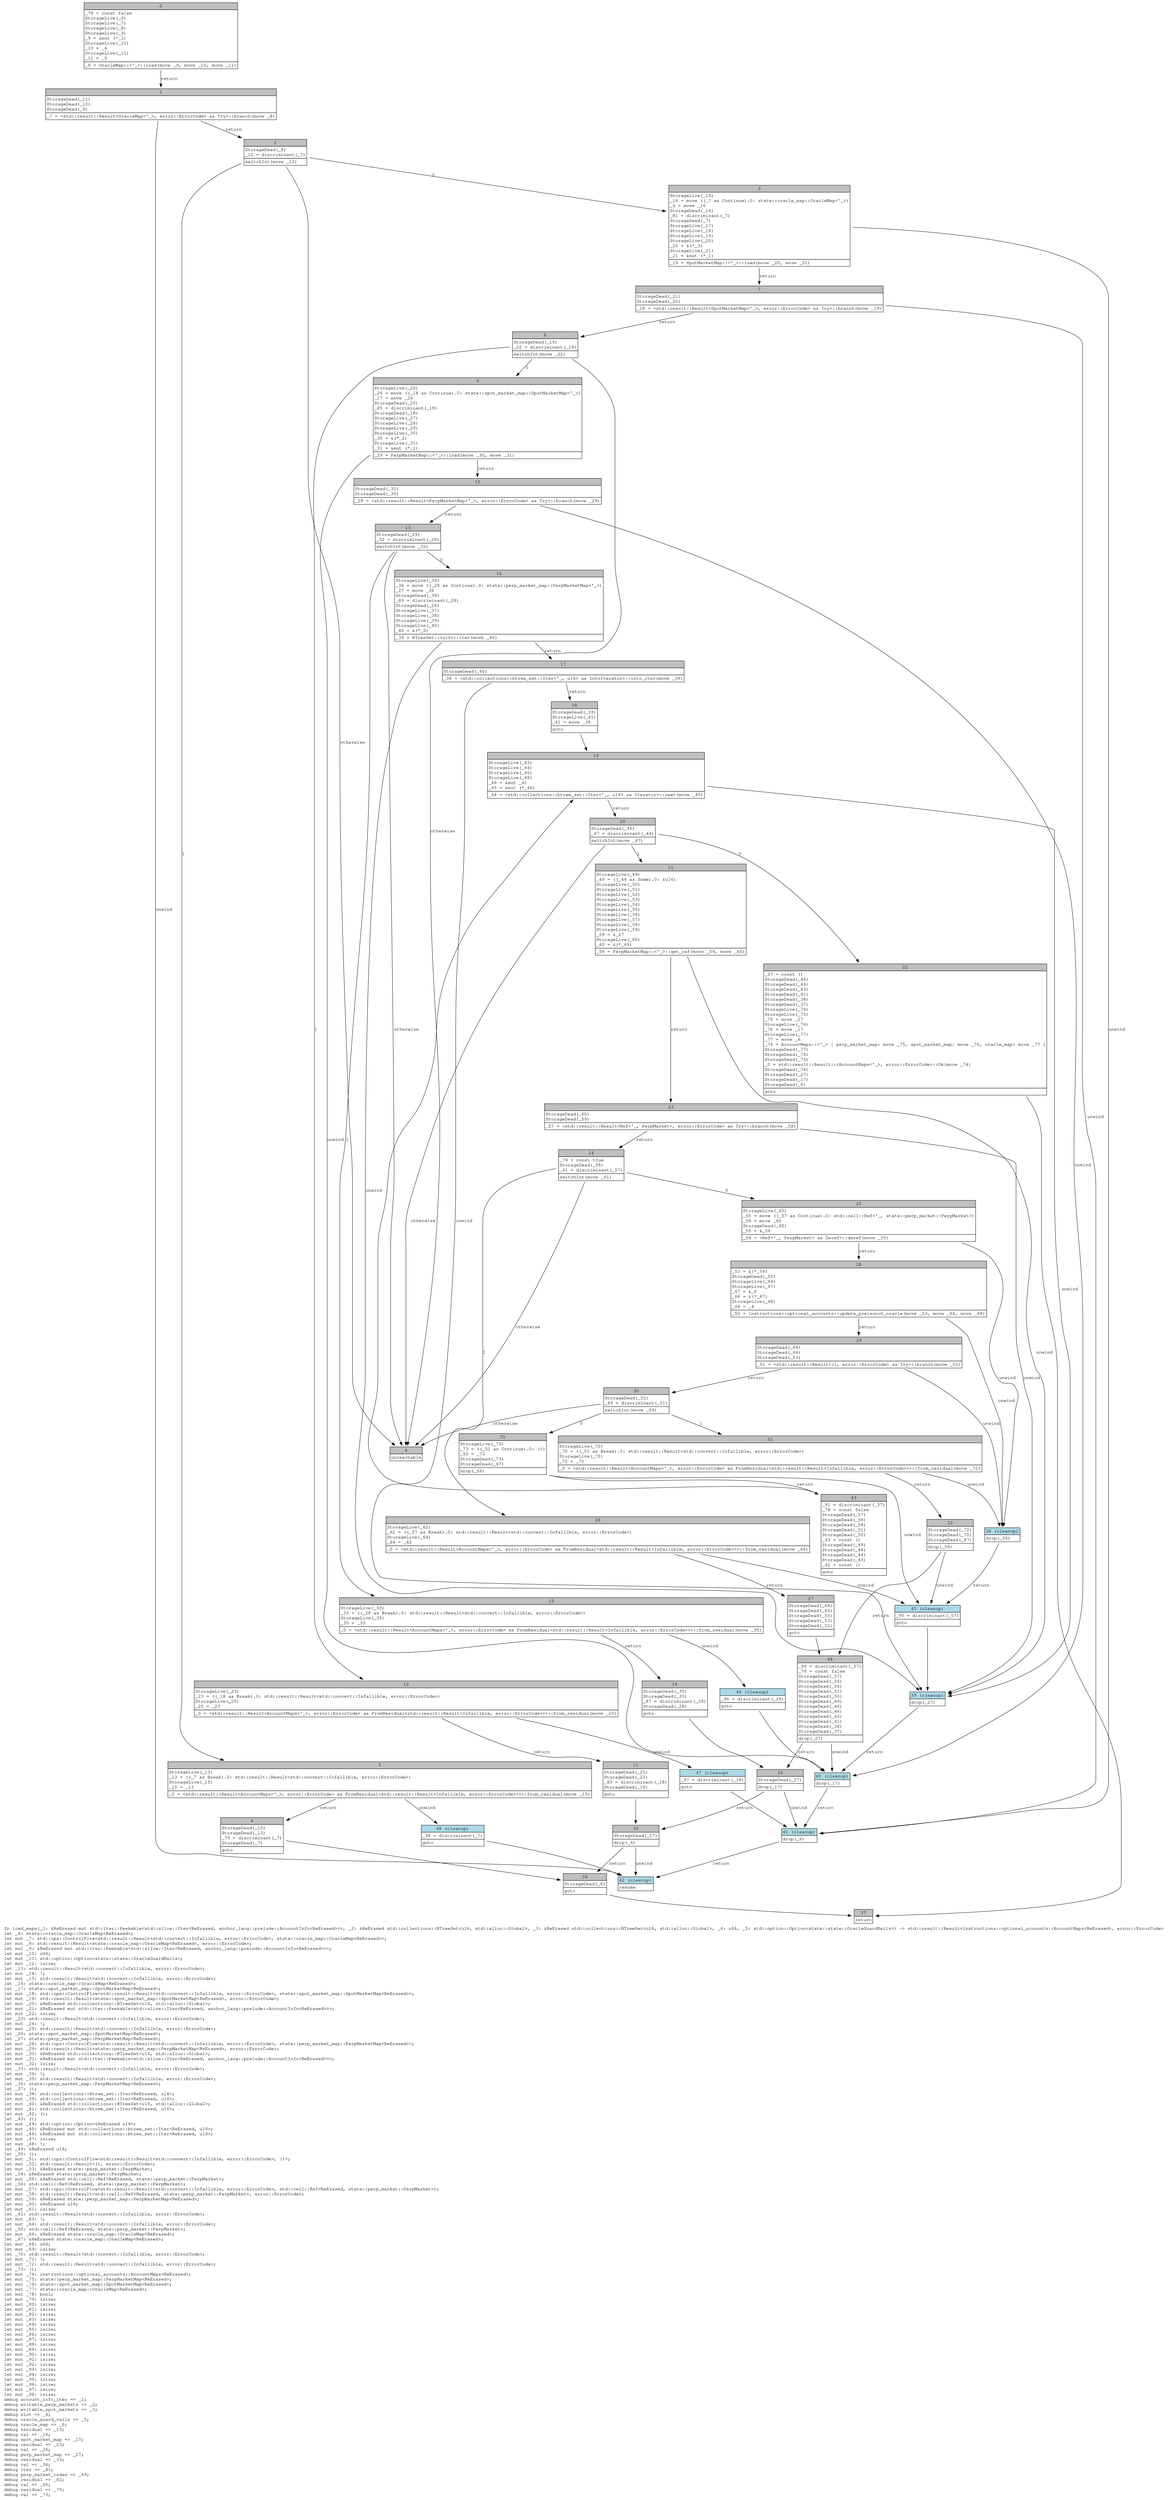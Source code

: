 digraph Mir_0_1439 {
    graph [fontname="Courier, monospace"];
    node [fontname="Courier, monospace"];
    edge [fontname="Courier, monospace"];
    label=<fn load_maps(_1: &amp;ReErased mut std::iter::Peekable&lt;std::slice::Iter&lt;ReErased, anchor_lang::prelude::AccountInfo&lt;ReErased&gt;&gt;&gt;, _2: &amp;ReErased std::collections::BTreeSet&lt;u16, std::alloc::Global&gt;, _3: &amp;ReErased std::collections::BTreeSet&lt;u16, std::alloc::Global&gt;, _4: u64, _5: std::option::Option&lt;state::state::OracleGuardRails&gt;) -&gt; std::result::Result&lt;instructions::optional_accounts::AccountMaps&lt;ReErased&gt;, error::ErrorCode&gt;<br align="left"/>let _6: state::oracle_map::OracleMap&lt;ReErased&gt;;<br align="left"/>let mut _7: std::ops::ControlFlow&lt;std::result::Result&lt;std::convert::Infallible, error::ErrorCode&gt;, state::oracle_map::OracleMap&lt;ReErased&gt;&gt;;<br align="left"/>let mut _8: std::result::Result&lt;state::oracle_map::OracleMap&lt;ReErased&gt;, error::ErrorCode&gt;;<br align="left"/>let mut _9: &amp;ReErased mut std::iter::Peekable&lt;std::slice::Iter&lt;ReErased, anchor_lang::prelude::AccountInfo&lt;ReErased&gt;&gt;&gt;;<br align="left"/>let mut _10: u64;<br align="left"/>let mut _11: std::option::Option&lt;state::state::OracleGuardRails&gt;;<br align="left"/>let mut _12: isize;<br align="left"/>let _13: std::result::Result&lt;std::convert::Infallible, error::ErrorCode&gt;;<br align="left"/>let mut _14: !;<br align="left"/>let mut _15: std::result::Result&lt;std::convert::Infallible, error::ErrorCode&gt;;<br align="left"/>let _16: state::oracle_map::OracleMap&lt;ReErased&gt;;<br align="left"/>let _17: state::spot_market_map::SpotMarketMap&lt;ReErased&gt;;<br align="left"/>let mut _18: std::ops::ControlFlow&lt;std::result::Result&lt;std::convert::Infallible, error::ErrorCode&gt;, state::spot_market_map::SpotMarketMap&lt;ReErased&gt;&gt;;<br align="left"/>let mut _19: std::result::Result&lt;state::spot_market_map::SpotMarketMap&lt;ReErased&gt;, error::ErrorCode&gt;;<br align="left"/>let mut _20: &amp;ReErased std::collections::BTreeSet&lt;u16, std::alloc::Global&gt;;<br align="left"/>let mut _21: &amp;ReErased mut std::iter::Peekable&lt;std::slice::Iter&lt;ReErased, anchor_lang::prelude::AccountInfo&lt;ReErased&gt;&gt;&gt;;<br align="left"/>let mut _22: isize;<br align="left"/>let _23: std::result::Result&lt;std::convert::Infallible, error::ErrorCode&gt;;<br align="left"/>let mut _24: !;<br align="left"/>let mut _25: std::result::Result&lt;std::convert::Infallible, error::ErrorCode&gt;;<br align="left"/>let _26: state::spot_market_map::SpotMarketMap&lt;ReErased&gt;;<br align="left"/>let _27: state::perp_market_map::PerpMarketMap&lt;ReErased&gt;;<br align="left"/>let mut _28: std::ops::ControlFlow&lt;std::result::Result&lt;std::convert::Infallible, error::ErrorCode&gt;, state::perp_market_map::PerpMarketMap&lt;ReErased&gt;&gt;;<br align="left"/>let mut _29: std::result::Result&lt;state::perp_market_map::PerpMarketMap&lt;ReErased&gt;, error::ErrorCode&gt;;<br align="left"/>let mut _30: &amp;ReErased std::collections::BTreeSet&lt;u16, std::alloc::Global&gt;;<br align="left"/>let mut _31: &amp;ReErased mut std::iter::Peekable&lt;std::slice::Iter&lt;ReErased, anchor_lang::prelude::AccountInfo&lt;ReErased&gt;&gt;&gt;;<br align="left"/>let mut _32: isize;<br align="left"/>let _33: std::result::Result&lt;std::convert::Infallible, error::ErrorCode&gt;;<br align="left"/>let mut _34: !;<br align="left"/>let mut _35: std::result::Result&lt;std::convert::Infallible, error::ErrorCode&gt;;<br align="left"/>let _36: state::perp_market_map::PerpMarketMap&lt;ReErased&gt;;<br align="left"/>let _37: ();<br align="left"/>let mut _38: std::collections::btree_set::Iter&lt;ReErased, u16&gt;;<br align="left"/>let mut _39: std::collections::btree_set::Iter&lt;ReErased, u16&gt;;<br align="left"/>let mut _40: &amp;ReErased std::collections::BTreeSet&lt;u16, std::alloc::Global&gt;;<br align="left"/>let mut _41: std::collections::btree_set::Iter&lt;ReErased, u16&gt;;<br align="left"/>let mut _42: ();<br align="left"/>let _43: ();<br align="left"/>let mut _44: std::option::Option&lt;&amp;ReErased u16&gt;;<br align="left"/>let mut _45: &amp;ReErased mut std::collections::btree_set::Iter&lt;ReErased, u16&gt;;<br align="left"/>let mut _46: &amp;ReErased mut std::collections::btree_set::Iter&lt;ReErased, u16&gt;;<br align="left"/>let mut _47: isize;<br align="left"/>let mut _48: !;<br align="left"/>let _49: &amp;ReErased u16;<br align="left"/>let _50: ();<br align="left"/>let mut _51: std::ops::ControlFlow&lt;std::result::Result&lt;std::convert::Infallible, error::ErrorCode&gt;, ()&gt;;<br align="left"/>let mut _52: std::result::Result&lt;(), error::ErrorCode&gt;;<br align="left"/>let mut _53: &amp;ReErased state::perp_market::PerpMarket;<br align="left"/>let _54: &amp;ReErased state::perp_market::PerpMarket;<br align="left"/>let mut _55: &amp;ReErased std::cell::Ref&lt;ReErased, state::perp_market::PerpMarket&gt;;<br align="left"/>let _56: std::cell::Ref&lt;ReErased, state::perp_market::PerpMarket&gt;;<br align="left"/>let mut _57: std::ops::ControlFlow&lt;std::result::Result&lt;std::convert::Infallible, error::ErrorCode&gt;, std::cell::Ref&lt;ReErased, state::perp_market::PerpMarket&gt;&gt;;<br align="left"/>let mut _58: std::result::Result&lt;std::cell::Ref&lt;ReErased, state::perp_market::PerpMarket&gt;, error::ErrorCode&gt;;<br align="left"/>let mut _59: &amp;ReErased state::perp_market_map::PerpMarketMap&lt;ReErased&gt;;<br align="left"/>let mut _60: &amp;ReErased u16;<br align="left"/>let mut _61: isize;<br align="left"/>let _62: std::result::Result&lt;std::convert::Infallible, error::ErrorCode&gt;;<br align="left"/>let mut _63: !;<br align="left"/>let mut _64: std::result::Result&lt;std::convert::Infallible, error::ErrorCode&gt;;<br align="left"/>let _65: std::cell::Ref&lt;ReErased, state::perp_market::PerpMarket&gt;;<br align="left"/>let mut _66: &amp;ReErased state::oracle_map::OracleMap&lt;ReErased&gt;;<br align="left"/>let _67: &amp;ReErased state::oracle_map::OracleMap&lt;ReErased&gt;;<br align="left"/>let mut _68: u64;<br align="left"/>let mut _69: isize;<br align="left"/>let _70: std::result::Result&lt;std::convert::Infallible, error::ErrorCode&gt;;<br align="left"/>let mut _71: !;<br align="left"/>let mut _72: std::result::Result&lt;std::convert::Infallible, error::ErrorCode&gt;;<br align="left"/>let _73: ();<br align="left"/>let mut _74: instructions::optional_accounts::AccountMaps&lt;ReErased&gt;;<br align="left"/>let mut _75: state::perp_market_map::PerpMarketMap&lt;ReErased&gt;;<br align="left"/>let mut _76: state::spot_market_map::SpotMarketMap&lt;ReErased&gt;;<br align="left"/>let mut _77: state::oracle_map::OracleMap&lt;ReErased&gt;;<br align="left"/>let mut _78: bool;<br align="left"/>let mut _79: isize;<br align="left"/>let mut _80: isize;<br align="left"/>let mut _81: isize;<br align="left"/>let mut _82: isize;<br align="left"/>let mut _83: isize;<br align="left"/>let mut _84: isize;<br align="left"/>let mut _85: isize;<br align="left"/>let mut _86: isize;<br align="left"/>let mut _87: isize;<br align="left"/>let mut _88: isize;<br align="left"/>let mut _89: isize;<br align="left"/>let mut _90: isize;<br align="left"/>let mut _91: isize;<br align="left"/>let mut _92: isize;<br align="left"/>let mut _93: isize;<br align="left"/>let mut _94: isize;<br align="left"/>let mut _95: isize;<br align="left"/>let mut _96: isize;<br align="left"/>let mut _97: isize;<br align="left"/>let mut _98: isize;<br align="left"/>debug account_info_iter =&gt; _1;<br align="left"/>debug writable_perp_markets =&gt; _2;<br align="left"/>debug writable_spot_markets =&gt; _3;<br align="left"/>debug slot =&gt; _4;<br align="left"/>debug oracle_guard_rails =&gt; _5;<br align="left"/>debug oracle_map =&gt; _6;<br align="left"/>debug residual =&gt; _13;<br align="left"/>debug val =&gt; _16;<br align="left"/>debug spot_market_map =&gt; _17;<br align="left"/>debug residual =&gt; _23;<br align="left"/>debug val =&gt; _26;<br align="left"/>debug perp_market_map =&gt; _27;<br align="left"/>debug residual =&gt; _33;<br align="left"/>debug val =&gt; _36;<br align="left"/>debug iter =&gt; _41;<br align="left"/>debug perp_market_index =&gt; _49;<br align="left"/>debug residual =&gt; _62;<br align="left"/>debug val =&gt; _65;<br align="left"/>debug residual =&gt; _70;<br align="left"/>debug val =&gt; _73;<br align="left"/>>;
    bb0__0_1439 [shape="none", label=<<table border="0" cellborder="1" cellspacing="0"><tr><td bgcolor="gray" align="center" colspan="1">0</td></tr><tr><td align="left" balign="left">_78 = const false<br/>StorageLive(_6)<br/>StorageLive(_7)<br/>StorageLive(_8)<br/>StorageLive(_9)<br/>_9 = &amp;mut (*_1)<br/>StorageLive(_10)<br/>_10 = _4<br/>StorageLive(_11)<br/>_11 = _5<br/></td></tr><tr><td align="left">_8 = OracleMap::&lt;'_&gt;::load(move _9, move _10, move _11)</td></tr></table>>];
    bb1__0_1439 [shape="none", label=<<table border="0" cellborder="1" cellspacing="0"><tr><td bgcolor="gray" align="center" colspan="1">1</td></tr><tr><td align="left" balign="left">StorageDead(_11)<br/>StorageDead(_10)<br/>StorageDead(_9)<br/></td></tr><tr><td align="left">_7 = &lt;std::result::Result&lt;OracleMap&lt;'_&gt;, error::ErrorCode&gt; as Try&gt;::branch(move _8)</td></tr></table>>];
    bb2__0_1439 [shape="none", label=<<table border="0" cellborder="1" cellspacing="0"><tr><td bgcolor="gray" align="center" colspan="1">2</td></tr><tr><td align="left" balign="left">StorageDead(_8)<br/>_12 = discriminant(_7)<br/></td></tr><tr><td align="left">switchInt(move _12)</td></tr></table>>];
    bb3__0_1439 [shape="none", label=<<table border="0" cellborder="1" cellspacing="0"><tr><td bgcolor="gray" align="center" colspan="1">3</td></tr><tr><td align="left" balign="left">StorageLive(_16)<br/>_16 = move ((_7 as Continue).0: state::oracle_map::OracleMap&lt;'_&gt;)<br/>_6 = move _16<br/>StorageDead(_16)<br/>_81 = discriminant(_7)<br/>StorageDead(_7)<br/>StorageLive(_17)<br/>StorageLive(_18)<br/>StorageLive(_19)<br/>StorageLive(_20)<br/>_20 = &amp;(*_3)<br/>StorageLive(_21)<br/>_21 = &amp;mut (*_1)<br/></td></tr><tr><td align="left">_19 = SpotMarketMap::&lt;'_&gt;::load(move _20, move _21)</td></tr></table>>];
    bb4__0_1439 [shape="none", label=<<table border="0" cellborder="1" cellspacing="0"><tr><td bgcolor="gray" align="center" colspan="1">4</td></tr><tr><td align="left">unreachable</td></tr></table>>];
    bb5__0_1439 [shape="none", label=<<table border="0" cellborder="1" cellspacing="0"><tr><td bgcolor="gray" align="center" colspan="1">5</td></tr><tr><td align="left" balign="left">StorageLive(_13)<br/>_13 = ((_7 as Break).0: std::result::Result&lt;std::convert::Infallible, error::ErrorCode&gt;)<br/>StorageLive(_15)<br/>_15 = _13<br/></td></tr><tr><td align="left">_0 = &lt;std::result::Result&lt;AccountMaps&lt;'_&gt;, error::ErrorCode&gt; as FromResidual&lt;std::result::Result&lt;Infallible, error::ErrorCode&gt;&gt;&gt;::from_residual(move _15)</td></tr></table>>];
    bb6__0_1439 [shape="none", label=<<table border="0" cellborder="1" cellspacing="0"><tr><td bgcolor="gray" align="center" colspan="1">6</td></tr><tr><td align="left" balign="left">StorageDead(_15)<br/>StorageDead(_13)<br/>_79 = discriminant(_7)<br/>StorageDead(_7)<br/></td></tr><tr><td align="left">goto</td></tr></table>>];
    bb7__0_1439 [shape="none", label=<<table border="0" cellborder="1" cellspacing="0"><tr><td bgcolor="gray" align="center" colspan="1">7</td></tr><tr><td align="left" balign="left">StorageDead(_21)<br/>StorageDead(_20)<br/></td></tr><tr><td align="left">_18 = &lt;std::result::Result&lt;SpotMarketMap&lt;'_&gt;, error::ErrorCode&gt; as Try&gt;::branch(move _19)</td></tr></table>>];
    bb8__0_1439 [shape="none", label=<<table border="0" cellborder="1" cellspacing="0"><tr><td bgcolor="gray" align="center" colspan="1">8</td></tr><tr><td align="left" balign="left">StorageDead(_19)<br/>_22 = discriminant(_18)<br/></td></tr><tr><td align="left">switchInt(move _22)</td></tr></table>>];
    bb9__0_1439 [shape="none", label=<<table border="0" cellborder="1" cellspacing="0"><tr><td bgcolor="gray" align="center" colspan="1">9</td></tr><tr><td align="left" balign="left">StorageLive(_26)<br/>_26 = move ((_18 as Continue).0: state::spot_market_map::SpotMarketMap&lt;'_&gt;)<br/>_17 = move _26<br/>StorageDead(_26)<br/>_85 = discriminant(_18)<br/>StorageDead(_18)<br/>StorageLive(_27)<br/>StorageLive(_28)<br/>StorageLive(_29)<br/>StorageLive(_30)<br/>_30 = &amp;(*_2)<br/>StorageLive(_31)<br/>_31 = &amp;mut (*_1)<br/></td></tr><tr><td align="left">_29 = PerpMarketMap::&lt;'_&gt;::load(move _30, move _31)</td></tr></table>>];
    bb10__0_1439 [shape="none", label=<<table border="0" cellborder="1" cellspacing="0"><tr><td bgcolor="gray" align="center" colspan="1">10</td></tr><tr><td align="left" balign="left">StorageLive(_23)<br/>_23 = ((_18 as Break).0: std::result::Result&lt;std::convert::Infallible, error::ErrorCode&gt;)<br/>StorageLive(_25)<br/>_25 = _23<br/></td></tr><tr><td align="left">_0 = &lt;std::result::Result&lt;AccountMaps&lt;'_&gt;, error::ErrorCode&gt; as FromResidual&lt;std::result::Result&lt;Infallible, error::ErrorCode&gt;&gt;&gt;::from_residual(move _25)</td></tr></table>>];
    bb11__0_1439 [shape="none", label=<<table border="0" cellborder="1" cellspacing="0"><tr><td bgcolor="gray" align="center" colspan="1">11</td></tr><tr><td align="left" balign="left">StorageDead(_25)<br/>StorageDead(_23)<br/>_83 = discriminant(_18)<br/>StorageDead(_18)<br/></td></tr><tr><td align="left">goto</td></tr></table>>];
    bb12__0_1439 [shape="none", label=<<table border="0" cellborder="1" cellspacing="0"><tr><td bgcolor="gray" align="center" colspan="1">12</td></tr><tr><td align="left" balign="left">StorageDead(_31)<br/>StorageDead(_30)<br/></td></tr><tr><td align="left">_28 = &lt;std::result::Result&lt;PerpMarketMap&lt;'_&gt;, error::ErrorCode&gt; as Try&gt;::branch(move _29)</td></tr></table>>];
    bb13__0_1439 [shape="none", label=<<table border="0" cellborder="1" cellspacing="0"><tr><td bgcolor="gray" align="center" colspan="1">13</td></tr><tr><td align="left" balign="left">StorageDead(_29)<br/>_32 = discriminant(_28)<br/></td></tr><tr><td align="left">switchInt(move _32)</td></tr></table>>];
    bb14__0_1439 [shape="none", label=<<table border="0" cellborder="1" cellspacing="0"><tr><td bgcolor="gray" align="center" colspan="1">14</td></tr><tr><td align="left" balign="left">StorageLive(_36)<br/>_36 = move ((_28 as Continue).0: state::perp_market_map::PerpMarketMap&lt;'_&gt;)<br/>_27 = move _36<br/>StorageDead(_36)<br/>_89 = discriminant(_28)<br/>StorageDead(_28)<br/>StorageLive(_37)<br/>StorageLive(_38)<br/>StorageLive(_39)<br/>StorageLive(_40)<br/>_40 = &amp;(*_2)<br/></td></tr><tr><td align="left">_39 = BTreeSet::&lt;u16&gt;::iter(move _40)</td></tr></table>>];
    bb15__0_1439 [shape="none", label=<<table border="0" cellborder="1" cellspacing="0"><tr><td bgcolor="gray" align="center" colspan="1">15</td></tr><tr><td align="left" balign="left">StorageLive(_33)<br/>_33 = ((_28 as Break).0: std::result::Result&lt;std::convert::Infallible, error::ErrorCode&gt;)<br/>StorageLive(_35)<br/>_35 = _33<br/></td></tr><tr><td align="left">_0 = &lt;std::result::Result&lt;AccountMaps&lt;'_&gt;, error::ErrorCode&gt; as FromResidual&lt;std::result::Result&lt;Infallible, error::ErrorCode&gt;&gt;&gt;::from_residual(move _35)</td></tr></table>>];
    bb16__0_1439 [shape="none", label=<<table border="0" cellborder="1" cellspacing="0"><tr><td bgcolor="gray" align="center" colspan="1">16</td></tr><tr><td align="left" balign="left">StorageDead(_35)<br/>StorageDead(_33)<br/>_87 = discriminant(_28)<br/>StorageDead(_28)<br/></td></tr><tr><td align="left">goto</td></tr></table>>];
    bb17__0_1439 [shape="none", label=<<table border="0" cellborder="1" cellspacing="0"><tr><td bgcolor="gray" align="center" colspan="1">17</td></tr><tr><td align="left" balign="left">StorageDead(_40)<br/></td></tr><tr><td align="left">_38 = &lt;std::collections::btree_set::Iter&lt;'_, u16&gt; as IntoIterator&gt;::into_iter(move _39)</td></tr></table>>];
    bb18__0_1439 [shape="none", label=<<table border="0" cellborder="1" cellspacing="0"><tr><td bgcolor="gray" align="center" colspan="1">18</td></tr><tr><td align="left" balign="left">StorageDead(_39)<br/>StorageLive(_41)<br/>_41 = move _38<br/></td></tr><tr><td align="left">goto</td></tr></table>>];
    bb19__0_1439 [shape="none", label=<<table border="0" cellborder="1" cellspacing="0"><tr><td bgcolor="gray" align="center" colspan="1">19</td></tr><tr><td align="left" balign="left">StorageLive(_43)<br/>StorageLive(_44)<br/>StorageLive(_45)<br/>StorageLive(_46)<br/>_46 = &amp;mut _41<br/>_45 = &amp;mut (*_46)<br/></td></tr><tr><td align="left">_44 = &lt;std::collections::btree_set::Iter&lt;'_, u16&gt; as Iterator&gt;::next(move _45)</td></tr></table>>];
    bb20__0_1439 [shape="none", label=<<table border="0" cellborder="1" cellspacing="0"><tr><td bgcolor="gray" align="center" colspan="1">20</td></tr><tr><td align="left" balign="left">StorageDead(_45)<br/>_47 = discriminant(_44)<br/></td></tr><tr><td align="left">switchInt(move _47)</td></tr></table>>];
    bb21__0_1439 [shape="none", label=<<table border="0" cellborder="1" cellspacing="0"><tr><td bgcolor="gray" align="center" colspan="1">21</td></tr><tr><td align="left" balign="left">StorageLive(_49)<br/>_49 = ((_44 as Some).0: &amp;u16)<br/>StorageLive(_50)<br/>StorageLive(_51)<br/>StorageLive(_52)<br/>StorageLive(_53)<br/>StorageLive(_54)<br/>StorageLive(_55)<br/>StorageLive(_56)<br/>StorageLive(_57)<br/>StorageLive(_58)<br/>StorageLive(_59)<br/>_59 = &amp;_27<br/>StorageLive(_60)<br/>_60 = &amp;(*_49)<br/></td></tr><tr><td align="left">_58 = PerpMarketMap::&lt;'_&gt;::get_ref(move _59, move _60)</td></tr></table>>];
    bb22__0_1439 [shape="none", label=<<table border="0" cellborder="1" cellspacing="0"><tr><td bgcolor="gray" align="center" colspan="1">22</td></tr><tr><td align="left" balign="left">_37 = const ()<br/>StorageDead(_46)<br/>StorageDead(_44)<br/>StorageDead(_43)<br/>StorageDead(_41)<br/>StorageDead(_38)<br/>StorageDead(_37)<br/>StorageLive(_74)<br/>StorageLive(_75)<br/>_75 = move _27<br/>StorageLive(_76)<br/>_76 = move _17<br/>StorageLive(_77)<br/>_77 = move _6<br/>_74 = AccountMaps::&lt;'_&gt; { perp_market_map: move _75, spot_market_map: move _76, oracle_map: move _77 }<br/>StorageDead(_77)<br/>StorageDead(_76)<br/>StorageDead(_75)<br/>_0 = std::result::Result::&lt;AccountMaps&lt;'_&gt;, error::ErrorCode&gt;::Ok(move _74)<br/>StorageDead(_74)<br/>StorageDead(_27)<br/>StorageDead(_17)<br/>StorageDead(_6)<br/></td></tr><tr><td align="left">goto</td></tr></table>>];
    bb23__0_1439 [shape="none", label=<<table border="0" cellborder="1" cellspacing="0"><tr><td bgcolor="gray" align="center" colspan="1">23</td></tr><tr><td align="left" balign="left">StorageDead(_60)<br/>StorageDead(_59)<br/></td></tr><tr><td align="left">_57 = &lt;std::result::Result&lt;Ref&lt;'_, PerpMarket&gt;, error::ErrorCode&gt; as Try&gt;::branch(move _58)</td></tr></table>>];
    bb24__0_1439 [shape="none", label=<<table border="0" cellborder="1" cellspacing="0"><tr><td bgcolor="gray" align="center" colspan="1">24</td></tr><tr><td align="left" balign="left">_78 = const true<br/>StorageDead(_58)<br/>_61 = discriminant(_57)<br/></td></tr><tr><td align="left">switchInt(move _61)</td></tr></table>>];
    bb25__0_1439 [shape="none", label=<<table border="0" cellborder="1" cellspacing="0"><tr><td bgcolor="gray" align="center" colspan="1">25</td></tr><tr><td align="left" balign="left">StorageLive(_65)<br/>_65 = move ((_57 as Continue).0: std::cell::Ref&lt;'_, state::perp_market::PerpMarket&gt;)<br/>_56 = move _65<br/>StorageDead(_65)<br/>_55 = &amp;_56<br/></td></tr><tr><td align="left">_54 = &lt;Ref&lt;'_, PerpMarket&gt; as Deref&gt;::deref(move _55)</td></tr></table>>];
    bb26__0_1439 [shape="none", label=<<table border="0" cellborder="1" cellspacing="0"><tr><td bgcolor="gray" align="center" colspan="1">26</td></tr><tr><td align="left" balign="left">StorageLive(_62)<br/>_62 = ((_57 as Break).0: std::result::Result&lt;std::convert::Infallible, error::ErrorCode&gt;)<br/>StorageLive(_64)<br/>_64 = _62<br/></td></tr><tr><td align="left">_0 = &lt;std::result::Result&lt;AccountMaps&lt;'_&gt;, error::ErrorCode&gt; as FromResidual&lt;std::result::Result&lt;Infallible, error::ErrorCode&gt;&gt;&gt;::from_residual(move _64)</td></tr></table>>];
    bb27__0_1439 [shape="none", label=<<table border="0" cellborder="1" cellspacing="0"><tr><td bgcolor="gray" align="center" colspan="1">27</td></tr><tr><td align="left" balign="left">StorageDead(_64)<br/>StorageDead(_62)<br/>StorageDead(_55)<br/>StorageDead(_53)<br/>StorageDead(_52)<br/></td></tr><tr><td align="left">goto</td></tr></table>>];
    bb28__0_1439 [shape="none", label=<<table border="0" cellborder="1" cellspacing="0"><tr><td bgcolor="gray" align="center" colspan="1">28</td></tr><tr><td align="left" balign="left">_53 = &amp;(*_54)<br/>StorageDead(_55)<br/>StorageLive(_66)<br/>StorageLive(_67)<br/>_67 = &amp;_6<br/>_66 = &amp;(*_67)<br/>StorageLive(_68)<br/>_68 = _4<br/></td></tr><tr><td align="left">_52 = instructions::optional_accounts::update_prelaunch_oracle(move _53, move _66, move _68)</td></tr></table>>];
    bb29__0_1439 [shape="none", label=<<table border="0" cellborder="1" cellspacing="0"><tr><td bgcolor="gray" align="center" colspan="1">29</td></tr><tr><td align="left" balign="left">StorageDead(_68)<br/>StorageDead(_66)<br/>StorageDead(_53)<br/></td></tr><tr><td align="left">_51 = &lt;std::result::Result&lt;(), error::ErrorCode&gt; as Try&gt;::branch(move _52)</td></tr></table>>];
    bb30__0_1439 [shape="none", label=<<table border="0" cellborder="1" cellspacing="0"><tr><td bgcolor="gray" align="center" colspan="1">30</td></tr><tr><td align="left" balign="left">StorageDead(_52)<br/>_69 = discriminant(_51)<br/></td></tr><tr><td align="left">switchInt(move _69)</td></tr></table>>];
    bb31__0_1439 [shape="none", label=<<table border="0" cellborder="1" cellspacing="0"><tr><td bgcolor="gray" align="center" colspan="1">31</td></tr><tr><td align="left" balign="left">StorageLive(_73)<br/>_73 = ((_51 as Continue).0: ())<br/>_50 = _73<br/>StorageDead(_73)<br/>StorageDead(_67)<br/></td></tr><tr><td align="left">drop(_56)</td></tr></table>>];
    bb32__0_1439 [shape="none", label=<<table border="0" cellborder="1" cellspacing="0"><tr><td bgcolor="gray" align="center" colspan="1">32</td></tr><tr><td align="left" balign="left">StorageLive(_70)<br/>_70 = ((_51 as Break).0: std::result::Result&lt;std::convert::Infallible, error::ErrorCode&gt;)<br/>StorageLive(_72)<br/>_72 = _70<br/></td></tr><tr><td align="left">_0 = &lt;std::result::Result&lt;AccountMaps&lt;'_&gt;, error::ErrorCode&gt; as FromResidual&lt;std::result::Result&lt;Infallible, error::ErrorCode&gt;&gt;&gt;::from_residual(move _72)</td></tr></table>>];
    bb33__0_1439 [shape="none", label=<<table border="0" cellborder="1" cellspacing="0"><tr><td bgcolor="gray" align="center" colspan="1">33</td></tr><tr><td align="left" balign="left">StorageDead(_72)<br/>StorageDead(_70)<br/>StorageDead(_67)<br/></td></tr><tr><td align="left">drop(_56)</td></tr></table>>];
    bb34__0_1439 [shape="none", label=<<table border="0" cellborder="1" cellspacing="0"><tr><td bgcolor="gray" align="center" colspan="1">34</td></tr><tr><td align="left" balign="left">StorageDead(_27)<br/></td></tr><tr><td align="left">drop(_17)</td></tr></table>>];
    bb35__0_1439 [shape="none", label=<<table border="0" cellborder="1" cellspacing="0"><tr><td bgcolor="gray" align="center" colspan="1">35</td></tr><tr><td align="left" balign="left">StorageDead(_17)<br/></td></tr><tr><td align="left">drop(_6)</td></tr></table>>];
    bb36__0_1439 [shape="none", label=<<table border="0" cellborder="1" cellspacing="0"><tr><td bgcolor="gray" align="center" colspan="1">36</td></tr><tr><td align="left" balign="left">StorageDead(_6)<br/></td></tr><tr><td align="left">goto</td></tr></table>>];
    bb37__0_1439 [shape="none", label=<<table border="0" cellborder="1" cellspacing="0"><tr><td bgcolor="gray" align="center" colspan="1">37</td></tr><tr><td align="left">return</td></tr></table>>];
    bb38__0_1439 [shape="none", label=<<table border="0" cellborder="1" cellspacing="0"><tr><td bgcolor="lightblue" align="center" colspan="1">38 (cleanup)</td></tr><tr><td align="left">drop(_56)</td></tr></table>>];
    bb39__0_1439 [shape="none", label=<<table border="0" cellborder="1" cellspacing="0"><tr><td bgcolor="lightblue" align="center" colspan="1">39 (cleanup)</td></tr><tr><td align="left">drop(_27)</td></tr></table>>];
    bb40__0_1439 [shape="none", label=<<table border="0" cellborder="1" cellspacing="0"><tr><td bgcolor="lightblue" align="center" colspan="1">40 (cleanup)</td></tr><tr><td align="left">drop(_17)</td></tr></table>>];
    bb41__0_1439 [shape="none", label=<<table border="0" cellborder="1" cellspacing="0"><tr><td bgcolor="lightblue" align="center" colspan="1">41 (cleanup)</td></tr><tr><td align="left">drop(_6)</td></tr></table>>];
    bb42__0_1439 [shape="none", label=<<table border="0" cellborder="1" cellspacing="0"><tr><td bgcolor="lightblue" align="center" colspan="1">42 (cleanup)</td></tr><tr><td align="left">resume</td></tr></table>>];
    bb43__0_1439 [shape="none", label=<<table border="0" cellborder="1" cellspacing="0"><tr><td bgcolor="gray" align="center" colspan="1">43</td></tr><tr><td align="left" balign="left">_91 = discriminant(_57)<br/>_78 = const false<br/>StorageDead(_57)<br/>StorageDead(_56)<br/>StorageDead(_54)<br/>StorageDead(_51)<br/>StorageDead(_50)<br/>_43 = const ()<br/>StorageDead(_49)<br/>StorageDead(_46)<br/>StorageDead(_44)<br/>StorageDead(_43)<br/>_42 = const ()<br/></td></tr><tr><td align="left">goto</td></tr></table>>];
    bb44__0_1439 [shape="none", label=<<table border="0" cellborder="1" cellspacing="0"><tr><td bgcolor="gray" align="center" colspan="1">44</td></tr><tr><td align="left" balign="left">_93 = discriminant(_57)<br/>_78 = const false<br/>StorageDead(_57)<br/>StorageDead(_56)<br/>StorageDead(_54)<br/>StorageDead(_51)<br/>StorageDead(_50)<br/>StorageDead(_49)<br/>StorageDead(_46)<br/>StorageDead(_44)<br/>StorageDead(_43)<br/>StorageDead(_41)<br/>StorageDead(_38)<br/>StorageDead(_37)<br/></td></tr><tr><td align="left">drop(_27)</td></tr></table>>];
    bb45__0_1439 [shape="none", label=<<table border="0" cellborder="1" cellspacing="0"><tr><td bgcolor="lightblue" align="center" colspan="1">45 (cleanup)</td></tr><tr><td align="left" balign="left">_95 = discriminant(_57)<br/></td></tr><tr><td align="left">goto</td></tr></table>>];
    bb46__0_1439 [shape="none", label=<<table border="0" cellborder="1" cellspacing="0"><tr><td bgcolor="lightblue" align="center" colspan="1">46 (cleanup)</td></tr><tr><td align="left" balign="left">_96 = discriminant(_28)<br/></td></tr><tr><td align="left">goto</td></tr></table>>];
    bb47__0_1439 [shape="none", label=<<table border="0" cellborder="1" cellspacing="0"><tr><td bgcolor="lightblue" align="center" colspan="1">47 (cleanup)</td></tr><tr><td align="left" balign="left">_97 = discriminant(_18)<br/></td></tr><tr><td align="left">goto</td></tr></table>>];
    bb48__0_1439 [shape="none", label=<<table border="0" cellborder="1" cellspacing="0"><tr><td bgcolor="lightblue" align="center" colspan="1">48 (cleanup)</td></tr><tr><td align="left" balign="left">_98 = discriminant(_7)<br/></td></tr><tr><td align="left">goto</td></tr></table>>];
    bb0__0_1439 -> bb1__0_1439 [label="return"];
    bb1__0_1439 -> bb2__0_1439 [label="return"];
    bb1__0_1439 -> bb42__0_1439 [label="unwind"];
    bb2__0_1439 -> bb3__0_1439 [label="0"];
    bb2__0_1439 -> bb5__0_1439 [label="1"];
    bb2__0_1439 -> bb4__0_1439 [label="otherwise"];
    bb3__0_1439 -> bb7__0_1439 [label="return"];
    bb3__0_1439 -> bb41__0_1439 [label="unwind"];
    bb5__0_1439 -> bb6__0_1439 [label="return"];
    bb5__0_1439 -> bb48__0_1439 [label="unwind"];
    bb6__0_1439 -> bb36__0_1439 [label=""];
    bb7__0_1439 -> bb8__0_1439 [label="return"];
    bb7__0_1439 -> bb41__0_1439 [label="unwind"];
    bb8__0_1439 -> bb9__0_1439 [label="0"];
    bb8__0_1439 -> bb10__0_1439 [label="1"];
    bb8__0_1439 -> bb4__0_1439 [label="otherwise"];
    bb9__0_1439 -> bb12__0_1439 [label="return"];
    bb9__0_1439 -> bb40__0_1439 [label="unwind"];
    bb10__0_1439 -> bb11__0_1439 [label="return"];
    bb10__0_1439 -> bb47__0_1439 [label="unwind"];
    bb11__0_1439 -> bb35__0_1439 [label=""];
    bb12__0_1439 -> bb13__0_1439 [label="return"];
    bb12__0_1439 -> bb40__0_1439 [label="unwind"];
    bb13__0_1439 -> bb14__0_1439 [label="0"];
    bb13__0_1439 -> bb15__0_1439 [label="1"];
    bb13__0_1439 -> bb4__0_1439 [label="otherwise"];
    bb14__0_1439 -> bb17__0_1439 [label="return"];
    bb14__0_1439 -> bb39__0_1439 [label="unwind"];
    bb15__0_1439 -> bb16__0_1439 [label="return"];
    bb15__0_1439 -> bb46__0_1439 [label="unwind"];
    bb16__0_1439 -> bb34__0_1439 [label=""];
    bb17__0_1439 -> bb18__0_1439 [label="return"];
    bb17__0_1439 -> bb39__0_1439 [label="unwind"];
    bb18__0_1439 -> bb19__0_1439 [label=""];
    bb19__0_1439 -> bb20__0_1439 [label="return"];
    bb19__0_1439 -> bb39__0_1439 [label="unwind"];
    bb20__0_1439 -> bb22__0_1439 [label="0"];
    bb20__0_1439 -> bb21__0_1439 [label="1"];
    bb20__0_1439 -> bb4__0_1439 [label="otherwise"];
    bb21__0_1439 -> bb23__0_1439 [label="return"];
    bb21__0_1439 -> bb39__0_1439 [label="unwind"];
    bb22__0_1439 -> bb37__0_1439 [label=""];
    bb23__0_1439 -> bb24__0_1439 [label="return"];
    bb23__0_1439 -> bb39__0_1439 [label="unwind"];
    bb24__0_1439 -> bb25__0_1439 [label="0"];
    bb24__0_1439 -> bb26__0_1439 [label="1"];
    bb24__0_1439 -> bb4__0_1439 [label="otherwise"];
    bb25__0_1439 -> bb28__0_1439 [label="return"];
    bb25__0_1439 -> bb38__0_1439 [label="unwind"];
    bb26__0_1439 -> bb27__0_1439 [label="return"];
    bb26__0_1439 -> bb45__0_1439 [label="unwind"];
    bb27__0_1439 -> bb44__0_1439 [label=""];
    bb28__0_1439 -> bb29__0_1439 [label="return"];
    bb28__0_1439 -> bb38__0_1439 [label="unwind"];
    bb29__0_1439 -> bb30__0_1439 [label="return"];
    bb29__0_1439 -> bb38__0_1439 [label="unwind"];
    bb30__0_1439 -> bb31__0_1439 [label="0"];
    bb30__0_1439 -> bb32__0_1439 [label="1"];
    bb30__0_1439 -> bb4__0_1439 [label="otherwise"];
    bb31__0_1439 -> bb43__0_1439 [label="return"];
    bb31__0_1439 -> bb45__0_1439 [label="unwind"];
    bb32__0_1439 -> bb33__0_1439 [label="return"];
    bb32__0_1439 -> bb38__0_1439 [label="unwind"];
    bb33__0_1439 -> bb44__0_1439 [label="return"];
    bb33__0_1439 -> bb45__0_1439 [label="unwind"];
    bb34__0_1439 -> bb35__0_1439 [label="return"];
    bb34__0_1439 -> bb41__0_1439 [label="unwind"];
    bb35__0_1439 -> bb36__0_1439 [label="return"];
    bb35__0_1439 -> bb42__0_1439 [label="unwind"];
    bb36__0_1439 -> bb37__0_1439 [label=""];
    bb38__0_1439 -> bb45__0_1439 [label="return"];
    bb39__0_1439 -> bb40__0_1439 [label="return"];
    bb40__0_1439 -> bb41__0_1439 [label="return"];
    bb41__0_1439 -> bb42__0_1439 [label="return"];
    bb43__0_1439 -> bb19__0_1439 [label=""];
    bb44__0_1439 -> bb34__0_1439 [label="return"];
    bb44__0_1439 -> bb40__0_1439 [label="unwind"];
    bb45__0_1439 -> bb39__0_1439 [label=""];
    bb46__0_1439 -> bb40__0_1439 [label=""];
    bb47__0_1439 -> bb41__0_1439 [label=""];
    bb48__0_1439 -> bb42__0_1439 [label=""];
}
